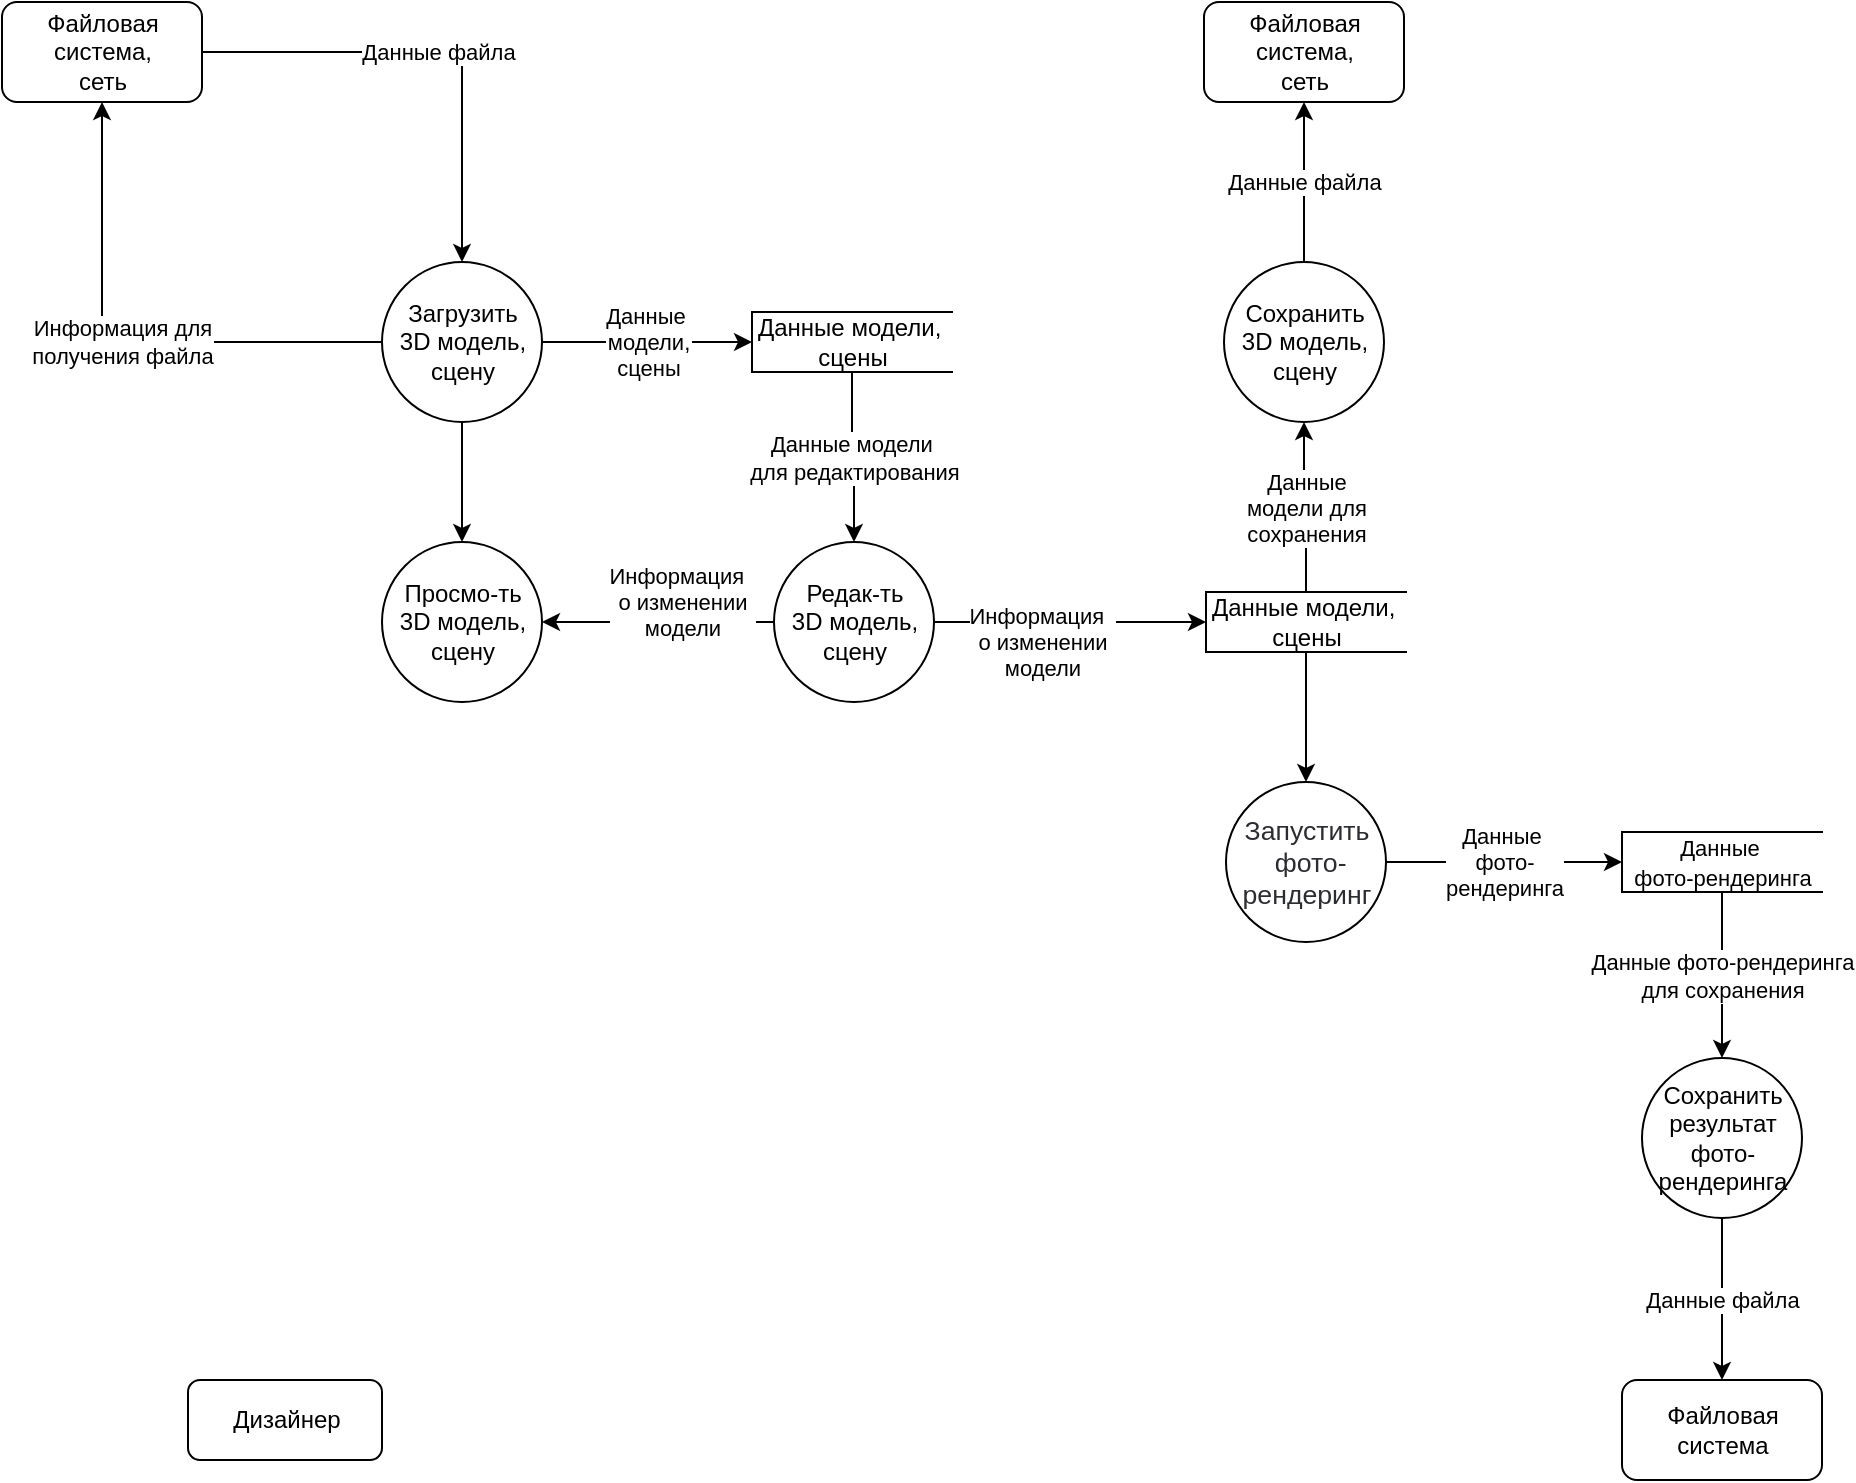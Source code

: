 <mxfile version="14.7.6" type="github">
  <diagram id="zpo06m7_BMjcQepiqPYK" name="Page-1">
    <mxGraphModel dx="868" dy="482" grid="1" gridSize="10" guides="1" tooltips="1" connect="1" arrows="1" fold="1" page="1" pageScale="1" pageWidth="1169" pageHeight="827" math="0" shadow="0">
      <root>
        <mxCell id="0" />
        <mxCell id="1" parent="0" />
        <mxCell id="oDMPhcDwK1nl3bNBo1yr-3" value="Информация для&lt;br&gt;получения файла" style="edgeStyle=orthogonalEdgeStyle;rounded=0;orthogonalLoop=1;jettySize=auto;html=1;" edge="1" parent="1" source="nFgDgpKMFWf3unUXLBJT-1" target="60nflXu5xfEMRwVFv_RP-4">
          <mxGeometry relative="1" as="geometry" />
        </mxCell>
        <mxCell id="oDMPhcDwK1nl3bNBo1yr-5" value="Данные&amp;nbsp;&lt;br&gt;модели,&lt;br&gt;сцены" style="edgeStyle=orthogonalEdgeStyle;rounded=0;orthogonalLoop=1;jettySize=auto;html=1;" edge="1" parent="1" source="nFgDgpKMFWf3unUXLBJT-1" target="nFgDgpKMFWf3unUXLBJT-2">
          <mxGeometry relative="1" as="geometry" />
        </mxCell>
        <mxCell id="oDMPhcDwK1nl3bNBo1yr-26" style="edgeStyle=orthogonalEdgeStyle;rounded=0;orthogonalLoop=1;jettySize=auto;html=1;" edge="1" parent="1" source="nFgDgpKMFWf3unUXLBJT-1" target="oDMPhcDwK1nl3bNBo1yr-25">
          <mxGeometry relative="1" as="geometry" />
        </mxCell>
        <mxCell id="nFgDgpKMFWf3unUXLBJT-1" value="&lt;span&gt;Загрузить &lt;br&gt;3D модель, &lt;br&gt;сцену&lt;/span&gt;" style="shape=ellipse;html=1;dashed=0;whitespace=wrap;aspect=fixed;perimeter=ellipsePerimeter;" parent="1" vertex="1">
          <mxGeometry x="317" y="170" width="80" height="80" as="geometry" />
        </mxCell>
        <mxCell id="oDMPhcDwK1nl3bNBo1yr-8" value="Данные модели&amp;nbsp;&lt;br&gt;для редактирования" style="edgeStyle=orthogonalEdgeStyle;rounded=0;orthogonalLoop=1;jettySize=auto;html=1;" edge="1" parent="1" source="nFgDgpKMFWf3unUXLBJT-2" target="oDMPhcDwK1nl3bNBo1yr-7">
          <mxGeometry relative="1" as="geometry" />
        </mxCell>
        <mxCell id="oDMPhcDwK1nl3bNBo1yr-11" value="Данные &lt;br&gt;модели для&lt;br&gt;сохранения&lt;br&gt;" style="edgeStyle=orthogonalEdgeStyle;rounded=0;orthogonalLoop=1;jettySize=auto;html=1;exitX=0.5;exitY=0;exitDx=0;exitDy=0;" edge="1" parent="1" source="oDMPhcDwK1nl3bNBo1yr-14" target="oDMPhcDwK1nl3bNBo1yr-10">
          <mxGeometry relative="1" as="geometry" />
        </mxCell>
        <mxCell id="nFgDgpKMFWf3unUXLBJT-2" value="Данные модели,&amp;nbsp;&lt;br&gt;сцены" style="html=1;dashed=0;whitespace=wrap;shape=partialRectangle;right=0;" parent="1" vertex="1">
          <mxGeometry x="502" y="195" width="100" height="30" as="geometry" />
        </mxCell>
        <mxCell id="oDMPhcDwK1nl3bNBo1yr-4" value="Данные файла" style="edgeStyle=orthogonalEdgeStyle;rounded=0;orthogonalLoop=1;jettySize=auto;html=1;" edge="1" parent="1" source="60nflXu5xfEMRwVFv_RP-4" target="nFgDgpKMFWf3unUXLBJT-1">
          <mxGeometry relative="1" as="geometry" />
        </mxCell>
        <mxCell id="60nflXu5xfEMRwVFv_RP-4" value="Файловая &lt;br&gt;система,&lt;br&gt;сеть" style="html=1;dashed=0;whitespace=wrap;rounded=1;" parent="1" vertex="1">
          <mxGeometry x="127" y="40" width="100" height="50" as="geometry" />
        </mxCell>
        <mxCell id="oDMPhcDwK1nl3bNBo1yr-1" value="Файловая&lt;br&gt;система,&lt;br&gt;сеть" style="html=1;dashed=0;whitespace=wrap;rounded=1;" vertex="1" parent="1">
          <mxGeometry x="728" y="40" width="100" height="50" as="geometry" />
        </mxCell>
        <mxCell id="oDMPhcDwK1nl3bNBo1yr-2" value="Дизайнер" style="html=1;dashed=0;whitespace=wrap;rounded=1;" vertex="1" parent="1">
          <mxGeometry x="220" y="729" width="97" height="40" as="geometry" />
        </mxCell>
        <mxCell id="oDMPhcDwK1nl3bNBo1yr-15" value="Информация&amp;nbsp;&amp;nbsp;&lt;br&gt;о изменении &lt;br&gt;модели" style="edgeStyle=orthogonalEdgeStyle;rounded=0;orthogonalLoop=1;jettySize=auto;html=1;" edge="1" parent="1" source="oDMPhcDwK1nl3bNBo1yr-7" target="oDMPhcDwK1nl3bNBo1yr-14">
          <mxGeometry x="-0.206" y="-10" relative="1" as="geometry">
            <mxPoint as="offset" />
          </mxGeometry>
        </mxCell>
        <mxCell id="oDMPhcDwK1nl3bNBo1yr-7" value="&lt;span style=&quot;font-family: &amp;#34;helvetica&amp;#34;&quot;&gt;Редак-ть&lt;br&gt;3D модель, &lt;br&gt;сцену&lt;/span&gt;" style="shape=ellipse;html=1;dashed=0;whitespace=wrap;aspect=fixed;perimeter=ellipsePerimeter;" vertex="1" parent="1">
          <mxGeometry x="513" y="310" width="80" height="80" as="geometry" />
        </mxCell>
        <mxCell id="oDMPhcDwK1nl3bNBo1yr-12" value="Данные файла" style="edgeStyle=orthogonalEdgeStyle;rounded=0;orthogonalLoop=1;jettySize=auto;html=1;" edge="1" parent="1" source="oDMPhcDwK1nl3bNBo1yr-10" target="oDMPhcDwK1nl3bNBo1yr-1">
          <mxGeometry relative="1" as="geometry" />
        </mxCell>
        <mxCell id="oDMPhcDwK1nl3bNBo1yr-10" value="&lt;span style=&quot;font-family: &amp;#34;helvetica&amp;#34;&quot;&gt;Сохранить &lt;br&gt;3D модель, &lt;br&gt;сцену&lt;/span&gt;" style="shape=ellipse;html=1;dashed=0;whitespace=wrap;aspect=fixed;perimeter=ellipsePerimeter;" vertex="1" parent="1">
          <mxGeometry x="738" y="170" width="80" height="80" as="geometry" />
        </mxCell>
        <mxCell id="oDMPhcDwK1nl3bNBo1yr-18" style="edgeStyle=orthogonalEdgeStyle;rounded=0;orthogonalLoop=1;jettySize=auto;html=1;" edge="1" parent="1" source="oDMPhcDwK1nl3bNBo1yr-14" target="oDMPhcDwK1nl3bNBo1yr-17">
          <mxGeometry relative="1" as="geometry" />
        </mxCell>
        <mxCell id="oDMPhcDwK1nl3bNBo1yr-14" value="Данные модели,&amp;nbsp;&lt;br&gt;сцены" style="html=1;dashed=0;whitespace=wrap;shape=partialRectangle;right=0;" vertex="1" parent="1">
          <mxGeometry x="729" y="335" width="100" height="30" as="geometry" />
        </mxCell>
        <mxCell id="oDMPhcDwK1nl3bNBo1yr-20" value="Данные&amp;nbsp;&lt;br&gt;фото-&lt;br&gt;рендеринга" style="edgeStyle=orthogonalEdgeStyle;rounded=0;orthogonalLoop=1;jettySize=auto;html=1;" edge="1" parent="1" source="oDMPhcDwK1nl3bNBo1yr-17" target="oDMPhcDwK1nl3bNBo1yr-19">
          <mxGeometry relative="1" as="geometry" />
        </mxCell>
        <mxCell id="oDMPhcDwK1nl3bNBo1yr-17" value="&lt;span style=&quot;color: rgb(44 , 45 , 48) ; font-family: &amp;#34;arial&amp;#34; ; font-size: 13.333px&quot;&gt;Запустить&lt;br&gt;&amp;nbsp;фото-&lt;br&gt;рендеринг&lt;/span&gt;" style="shape=ellipse;html=1;dashed=0;whitespace=wrap;aspect=fixed;perimeter=ellipsePerimeter;" vertex="1" parent="1">
          <mxGeometry x="739" y="430" width="80" height="80" as="geometry" />
        </mxCell>
        <mxCell id="oDMPhcDwK1nl3bNBo1yr-24" value="Данные фото-рендеринга&lt;br&gt;для сохранения" style="edgeStyle=orthogonalEdgeStyle;rounded=0;orthogonalLoop=1;jettySize=auto;html=1;" edge="1" parent="1" source="oDMPhcDwK1nl3bNBo1yr-19" target="oDMPhcDwK1nl3bNBo1yr-22">
          <mxGeometry relative="1" as="geometry" />
        </mxCell>
        <mxCell id="oDMPhcDwK1nl3bNBo1yr-19" value="&lt;span style=&quot;font-size: 11px ; background-color: rgb(255 , 255 , 255)&quot;&gt;Данные&amp;nbsp;&lt;/span&gt;&lt;br style=&quot;font-size: 11px&quot;&gt;&lt;span style=&quot;font-size: 11px ; background-color: rgb(255 , 255 , 255)&quot;&gt;фото-&lt;/span&gt;&lt;span style=&quot;font-size: 11px ; background-color: rgb(255 , 255 , 255)&quot;&gt;рендеринга&lt;/span&gt;" style="html=1;dashed=0;whitespace=wrap;shape=partialRectangle;right=0;" vertex="1" parent="1">
          <mxGeometry x="937" y="455" width="100" height="30" as="geometry" />
        </mxCell>
        <mxCell id="oDMPhcDwK1nl3bNBo1yr-21" value="Файловая&lt;br&gt;система" style="html=1;dashed=0;whitespace=wrap;rounded=1;" vertex="1" parent="1">
          <mxGeometry x="937" y="729" width="100" height="50" as="geometry" />
        </mxCell>
        <mxCell id="oDMPhcDwK1nl3bNBo1yr-23" value="Данные файла" style="edgeStyle=orthogonalEdgeStyle;rounded=0;orthogonalLoop=1;jettySize=auto;html=1;" edge="1" parent="1" source="oDMPhcDwK1nl3bNBo1yr-22" target="oDMPhcDwK1nl3bNBo1yr-21">
          <mxGeometry relative="1" as="geometry" />
        </mxCell>
        <mxCell id="oDMPhcDwK1nl3bNBo1yr-22" value="&lt;span style=&quot;font-family: &amp;#34;helvetica&amp;#34;&quot;&gt;Сохранить &lt;br&gt;результат&lt;br&gt;фото-&lt;br&gt;рендеринга&lt;br&gt;&lt;/span&gt;" style="shape=ellipse;html=1;dashed=0;whitespace=wrap;aspect=fixed;perimeter=ellipsePerimeter;" vertex="1" parent="1">
          <mxGeometry x="947" y="568" width="80" height="80" as="geometry" />
        </mxCell>
        <mxCell id="oDMPhcDwK1nl3bNBo1yr-25" value="&lt;span&gt;Просмо-ть &lt;br&gt;3D модель, &lt;br&gt;сцену&lt;/span&gt;" style="shape=ellipse;html=1;dashed=0;whitespace=wrap;aspect=fixed;perimeter=ellipsePerimeter;" vertex="1" parent="1">
          <mxGeometry x="317" y="310" width="80" height="80" as="geometry" />
        </mxCell>
        <mxCell id="oDMPhcDwK1nl3bNBo1yr-27" value="Информация&amp;nbsp;&amp;nbsp;&lt;br&gt;о изменении &lt;br&gt;модели" style="edgeStyle=orthogonalEdgeStyle;rounded=0;orthogonalLoop=1;jettySize=auto;html=1;" edge="1" parent="1" source="oDMPhcDwK1nl3bNBo1yr-7" target="oDMPhcDwK1nl3bNBo1yr-25">
          <mxGeometry x="-0.206" y="-10" relative="1" as="geometry">
            <mxPoint as="offset" />
          </mxGeometry>
        </mxCell>
      </root>
    </mxGraphModel>
  </diagram>
</mxfile>
